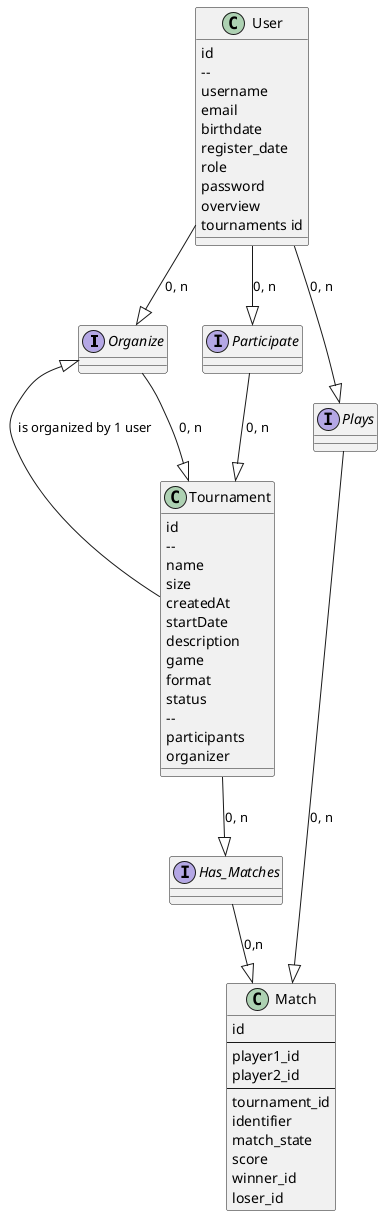 @startuml


interface Organize{
}

Interface Has_Matches{

}

Interface Plays{

}

class Match{
  id
  --
  player1_id
  player2_id
  --
  tournament_id
  identifier
  match_state
  score
  winner_id
  loser_id
}

class User {
id
  --
username
email
birthdate
register_date
role
password
overview
tournaments id
}

Interface Participate{

}

class Tournament{
id
  --
name
size
createdAt
startDate
description
game
format
status
  --
participants
organizer
}

User --|> Participate : 0, n
Participate --|> Tournament : 0, n
User --|> Organize : 0, n
Organize --|> Tournament: 0, n
Tournament --|> Organize : is organized by 1 user
Tournament --|> Has_Matches : 0, n
Has_Matches --|> Match : 0,n
User --|> Plays : 0, n
Plays --|> Match : 0, n
@enduml
